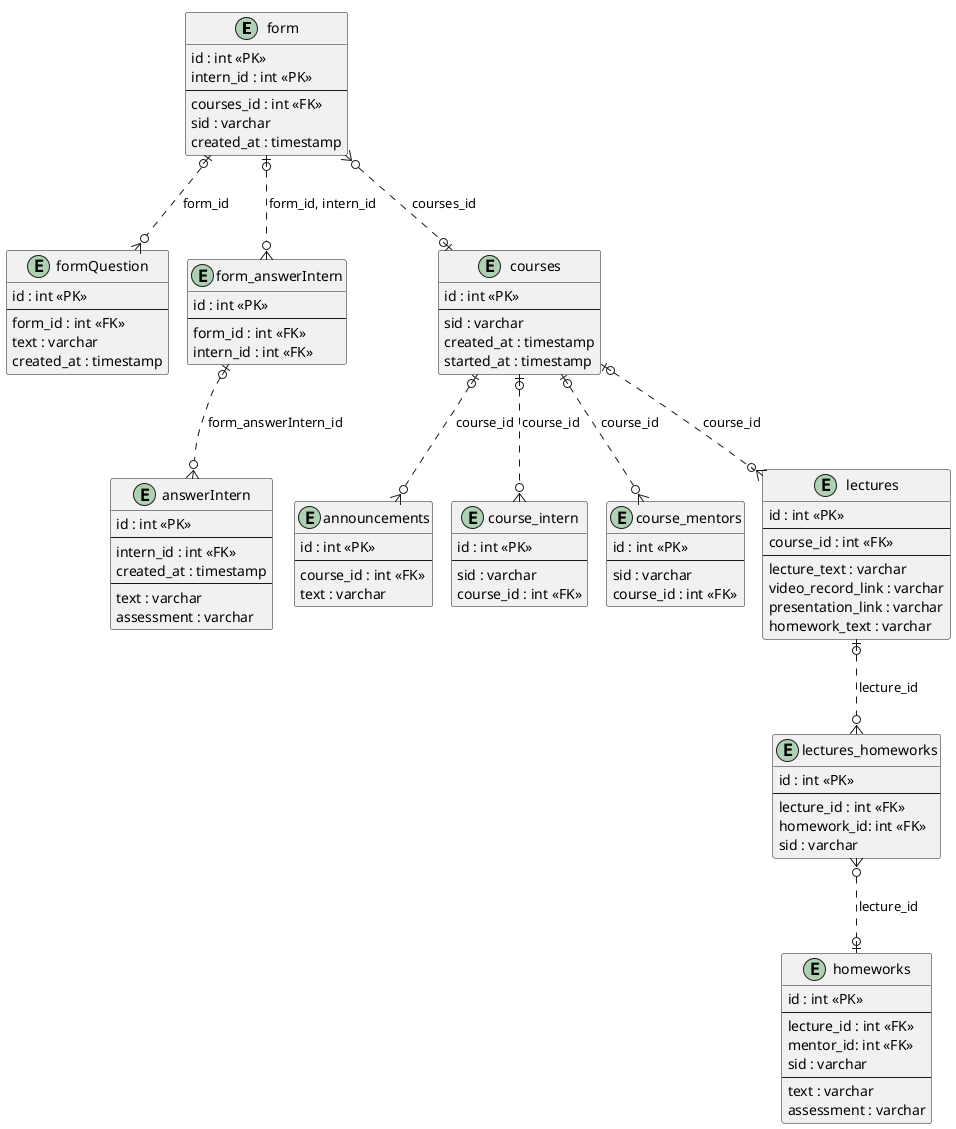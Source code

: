 @startuml
!pragma layout smetana

' sid - security identifier - user id, который генерит ActiveDirectory (могу ошибаться).

entity form {
    id : int <<PK>>
    intern_id : int <<PK>>
    --
    courses_id : int <<FK>>
    sid : varchar
    created_at : timestamp
}

entity formQuestion {
    id : int <<PK>>
    --
    form_id : int <<FK>>
    text : varchar
    created_at : timestamp
}

entity form_answerIntern {
    id : int <<PK>>
    --
    form_id : int <<FK>>
    intern_id : int <<FK>>
}

entity answerIntern {
    id : int <<PK>>
    --
    intern_id : int <<FK>>
    created_at : timestamp
    --
    text : varchar
    assessment : varchar
}

form |o...o{ formQuestion : form_id
form |o...o{ form_answerIntern : form_id, intern_id
form_answerIntern |o...o{ answerIntern : form_answerIntern_id

entity courses {
    id : int <<PK>>
    --
    sid : varchar
    created_at : timestamp
    started_at : timestamp
}

entity announcements {
    id : int <<PK>>
    --
    course_id : int <<FK>>
    text : varchar
}

' Таблица, в которой хранится связь ментор-курс, чтобы выводить список менторов, закрепленных за курсом
' У одного курса несколько менторов, у одного ментора несколько курсов
entity course_intern {
    id : int <<PK>>
    --
    sid : varchar
    course_id : int <<FK>>
}

entity course_mentors {
    id : int <<PK>>
    --
    sid : varchar
    course_id : int <<FK>>
}

entity lectures {
    id : int <<PK>>
    --
    course_id : int <<FK>>
    ---
    lecture_text : varchar
    video_record_link : varchar
    presentation_link : varchar
    homework_text : varchar
}
form }o...o| courses : courses_id
courses |o...o{ announcements : course_id
courses |o...o{ course_mentors : course_id
courses |o...o{ course_intern : course_id
courses |o...o{ lectures : course_id

' Таблица с готовыми домашками интернов, связанная с конкретной лекцией. Когда домашка интерна готова, она инсертится
' в эту таблицу, и ее может оценить ментор.
entity homeworks {
    id : int <<PK>>
    --
    lecture_id : int <<FK>>
    mentor_id: int <<FK>>
    sid : varchar
    --
    text : varchar
    assessment : varchar
}

entity lectures_homeworks {
    id : int <<PK>>
    --
    lecture_id : int <<FK>>
    homework_id: int <<FK>>
    sid : varchar
}

lectures |o...o{ lectures_homeworks : lecture_id
lectures_homeworks }o...o| homeworks : lecture_id
@enduml